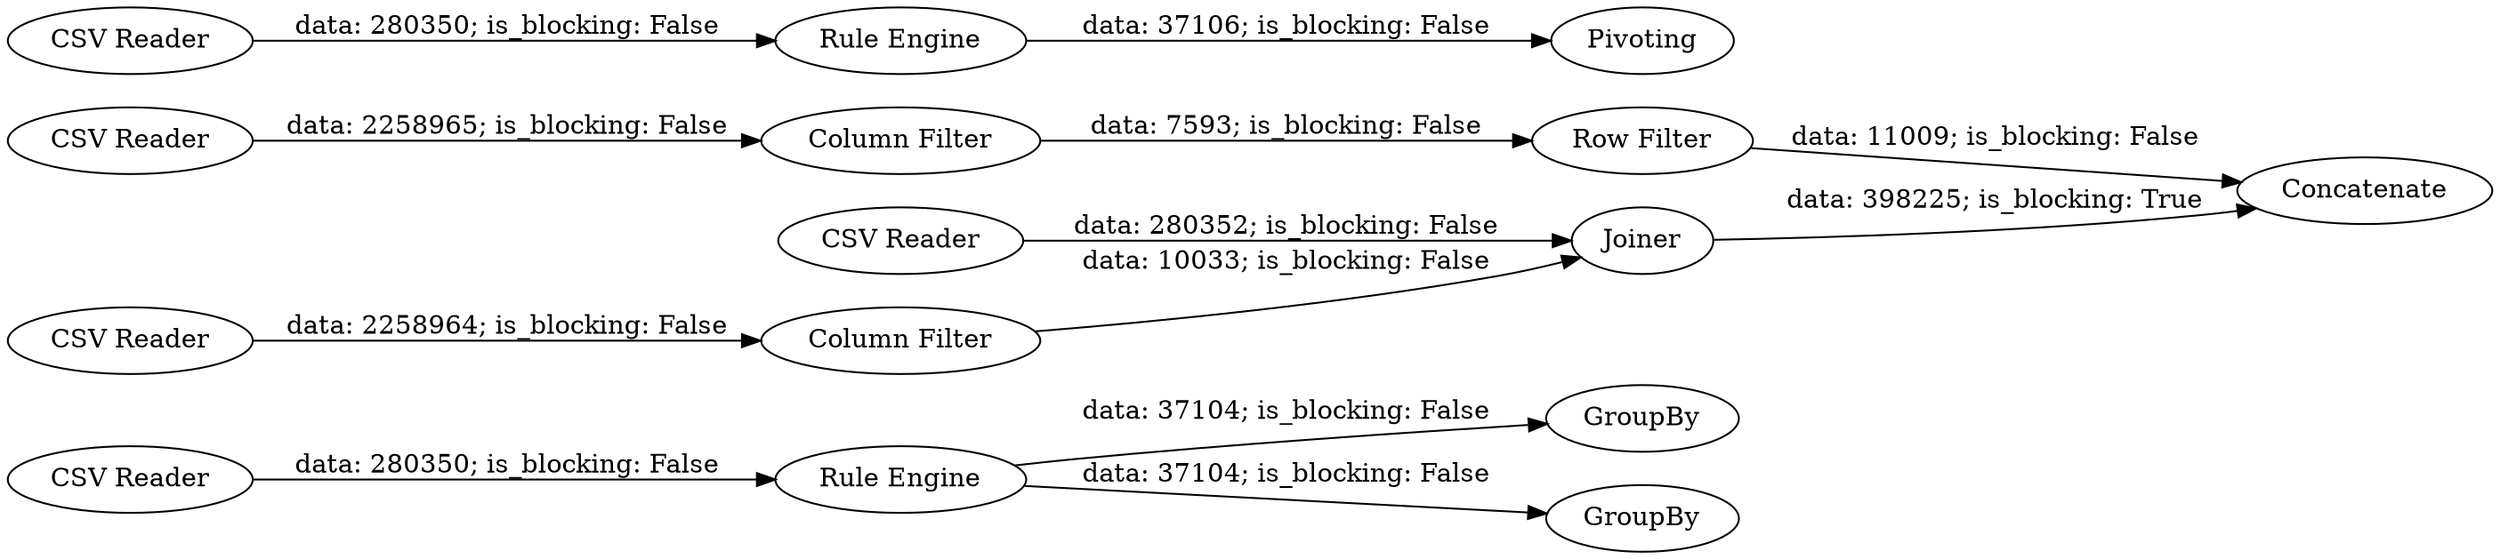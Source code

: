 digraph {
	"-1460460681913681404_38" [label="CSV Reader"]
	"-1460460681913681404_45" [label="Column Filter"]
	"-1460460681913681404_49" [label="Row Filter"]
	"-1460460681913681404_41" [label="CSV Reader"]
	"-1460460681913681404_36" [label="Rule Engine"]
	"-1460460681913681404_40" [label=GroupBy]
	"-1460460681913681404_46" [label=Joiner]
	"-1460460681913681404_50" [label=Concatenate]
	"-1460460681913681404_44" [label="CSV Reader"]
	"-1460460681913681404_42" [label="Rule Engine"]
	"-1460460681913681404_6" [label=Pivoting]
	"-1460460681913681404_37" [label=GroupBy]
	"-1460460681913681404_43" [label="CSV Reader"]
	"-1460460681913681404_48" [label="Column Filter"]
	"-1460460681913681404_47" [label="CSV Reader"]
	"-1460460681913681404_41" -> "-1460460681913681404_42" [label="data: 280350; is_blocking: False"]
	"-1460460681913681404_43" -> "-1460460681913681404_46" [label="data: 280352; is_blocking: False"]
	"-1460460681913681404_49" -> "-1460460681913681404_50" [label="data: 11009; is_blocking: False"]
	"-1460460681913681404_44" -> "-1460460681913681404_45" [label="data: 2258964; is_blocking: False"]
	"-1460460681913681404_38" -> "-1460460681913681404_36" [label="data: 280350; is_blocking: False"]
	"-1460460681913681404_45" -> "-1460460681913681404_46" [label="data: 10033; is_blocking: False"]
	"-1460460681913681404_36" -> "-1460460681913681404_37" [label="data: 37104; is_blocking: False"]
	"-1460460681913681404_47" -> "-1460460681913681404_48" [label="data: 2258965; is_blocking: False"]
	"-1460460681913681404_46" -> "-1460460681913681404_50" [label="data: 398225; is_blocking: True"]
	"-1460460681913681404_48" -> "-1460460681913681404_49" [label="data: 7593; is_blocking: False"]
	"-1460460681913681404_42" -> "-1460460681913681404_6" [label="data: 37106; is_blocking: False"]
	"-1460460681913681404_36" -> "-1460460681913681404_40" [label="data: 37104; is_blocking: False"]
	rankdir=LR
}
